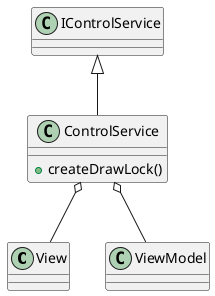 @startuml
class View {

}

class ViewModel {

}

class IControlService {

}

class ControlService {
    +createDrawLock()
}

IControlService <|-- ControlService
ControlService o-- View
ControlService o-- ViewModel

@enduml